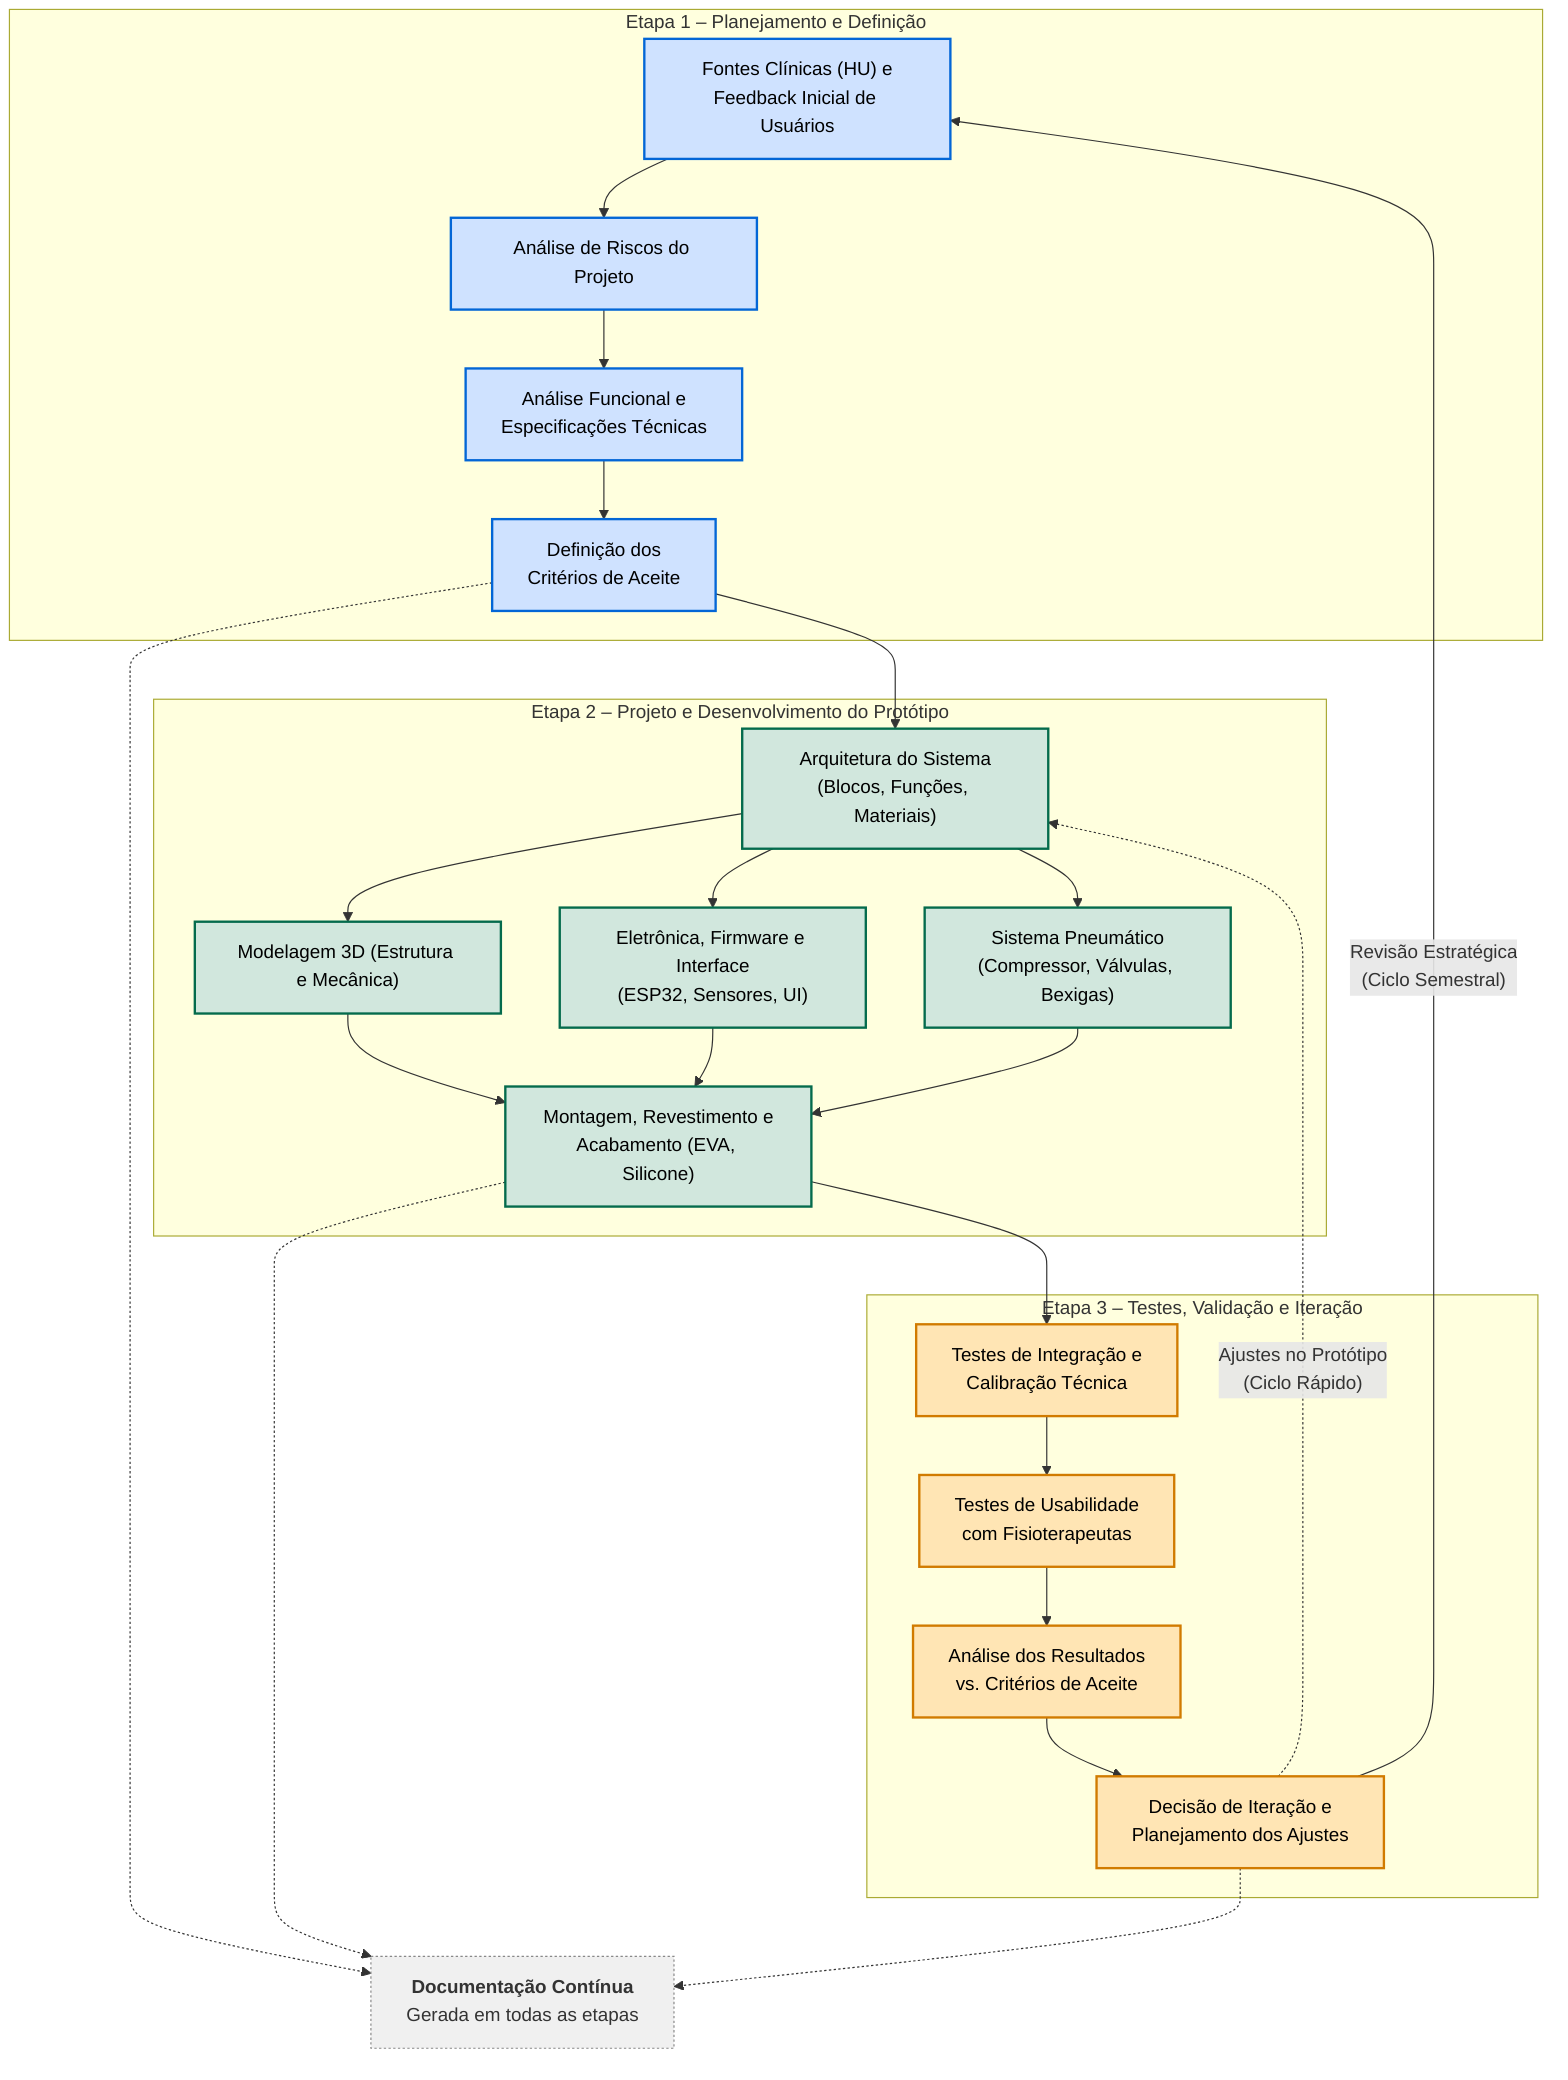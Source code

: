 flowchart TD
  %% --- Definição de Estilos ---
  classDef etapa1 fill:#cfe2ff,stroke:#0366d6,stroke-width:2px,color:#000;
  classDef etapa2 fill:#d1e7dd,stroke:#046b4c,stroke-width:2px,color:#000;
  classDef etapa3 fill:#ffe5b4,stroke:#d17b00,stroke-width:2px,color:#000;
  classDef note fill:#f0f0f0,stroke:#888888,stroke-width:1px,stroke-dasharray: 2 2,color:#333;

  %% --- Etapa 1: Planejamento e Definição ---
  subgraph "Etapa 1 – Planejamento e Definição"
    direction TB
    A1["Fontes Clínicas (HU) e<br>Feedback Inicial de Usuários"]:::etapa1
    A2["Análise de Riscos do Projeto"]:::etapa1
    A3["Análise Funcional e<br>Especificações Técnicas"]:::etapa1
    A4["Definição dos<br>Critérios de Aceite"]:::etapa1
  end

  %% --- Etapa 2: Projeto e Desenvolvimento ---
  subgraph "Etapa 2 – Projeto e Desenvolvimento do Protótipo"
    direction TB
    B1["Arquitetura do Sistema<br>(Blocos, Funções, Materiais)"]:::etapa2
    B2["Modelagem 3D (Estrutura e Mecânica)"]:::etapa2
    B3["Eletrônica, Firmware e Interface<br>(ESP32, Sensores, UI)"]:::etapa2
    B4["Sistema Pneumático<br>(Compressor, Válvulas, Bexigas)"]:::etapa2
    B5["Montagem, Revestimento e<br>Acabamento (EVA, Silicone)"]:::etapa2
  end

  %% --- Etapa 3: Testes, Validação e Iteração ---
  subgraph "Etapa 3 – Testes, Validação e Iteração"
    direction TB
    C1["Testes de Integração e<br>Calibração Técnica"]:::etapa3
    C2["Testes de Usabilidade<br>com Fisioterapeutas"]:::etapa3
    C3["Análise dos Resultados<br>vs. Critérios de Aceite"]:::etapa3
    C4["Decisão de Iteração e<br>Planejamento dos Ajustes"]:::etapa3
  end

  %% --- Fluxos Principais ---
  A1 --> A2 --> A3 --> A4
  A4 --> B1
  B1 --> B2 & B3 & B4
  B2 --> B5
  B3 --> B5
  B4 --> B5
  B5 --> C1
  C1 --> C2 --> C3 --> C4

  %% --- Ciclos de Feedback e Iteração ---
  C4 -.->|"Ajustes no Protótipo<br>(Ciclo Rápido)"| B1
  C4 -->|"Revisão Estratégica<br>(Ciclo Semestral)"| A1

  %% --- Nota Adicional ---
  N1["<b>Documentação Contínua</b><br>Gerada em todas as etapas"]:::note
  A4 -.-> N1
  B5 -.-> N1
  C4 -.-> N1